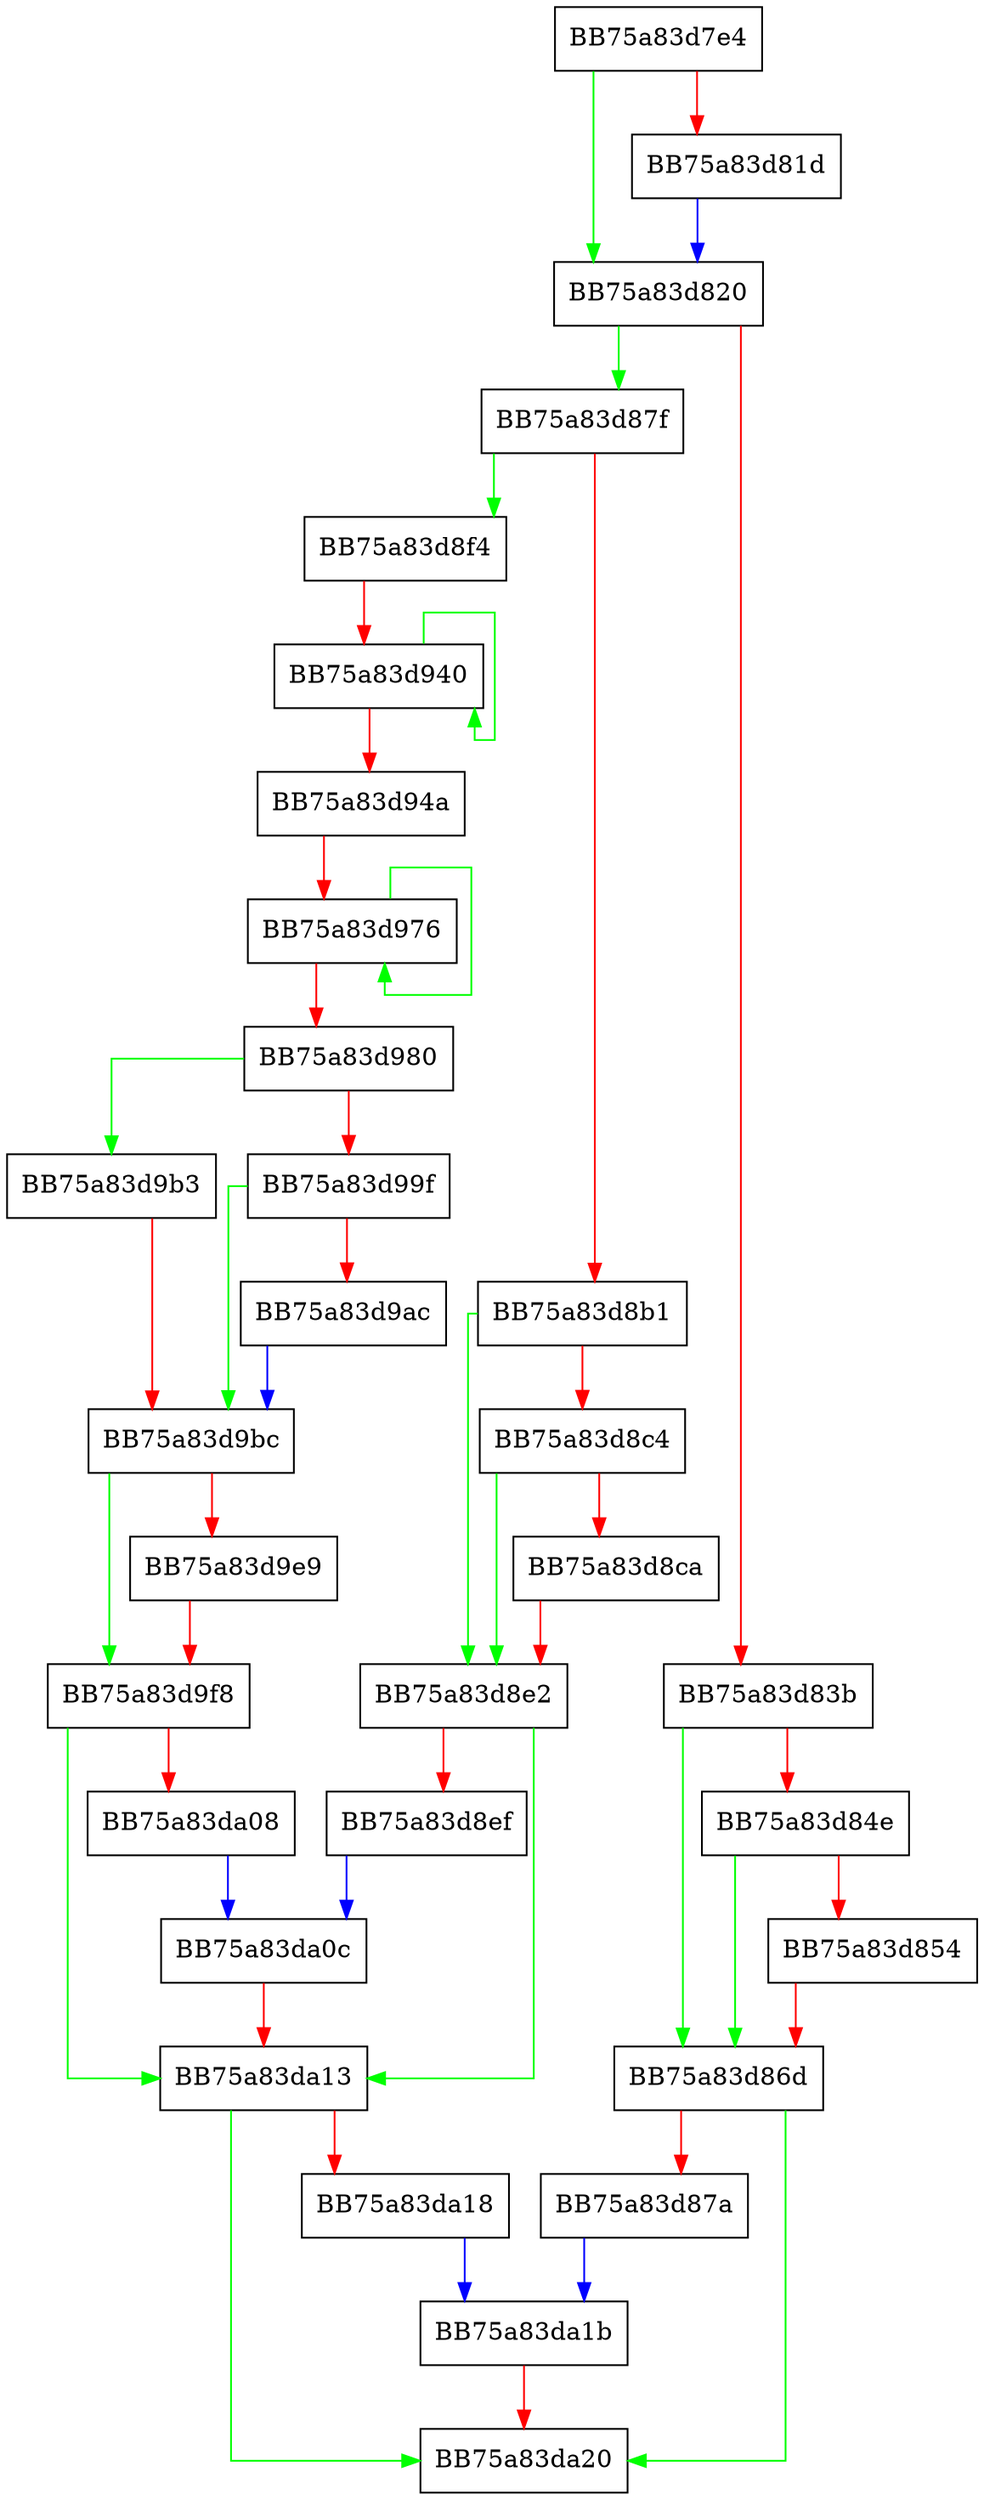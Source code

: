 digraph LogDebugInfo {
  node [shape="box"];
  graph [splines=ortho];
  BB75a83d7e4 -> BB75a83d820 [color="green"];
  BB75a83d7e4 -> BB75a83d81d [color="red"];
  BB75a83d81d -> BB75a83d820 [color="blue"];
  BB75a83d820 -> BB75a83d87f [color="green"];
  BB75a83d820 -> BB75a83d83b [color="red"];
  BB75a83d83b -> BB75a83d86d [color="green"];
  BB75a83d83b -> BB75a83d84e [color="red"];
  BB75a83d84e -> BB75a83d86d [color="green"];
  BB75a83d84e -> BB75a83d854 [color="red"];
  BB75a83d854 -> BB75a83d86d [color="red"];
  BB75a83d86d -> BB75a83da20 [color="green"];
  BB75a83d86d -> BB75a83d87a [color="red"];
  BB75a83d87a -> BB75a83da1b [color="blue"];
  BB75a83d87f -> BB75a83d8f4 [color="green"];
  BB75a83d87f -> BB75a83d8b1 [color="red"];
  BB75a83d8b1 -> BB75a83d8e2 [color="green"];
  BB75a83d8b1 -> BB75a83d8c4 [color="red"];
  BB75a83d8c4 -> BB75a83d8e2 [color="green"];
  BB75a83d8c4 -> BB75a83d8ca [color="red"];
  BB75a83d8ca -> BB75a83d8e2 [color="red"];
  BB75a83d8e2 -> BB75a83da13 [color="green"];
  BB75a83d8e2 -> BB75a83d8ef [color="red"];
  BB75a83d8ef -> BB75a83da0c [color="blue"];
  BB75a83d8f4 -> BB75a83d940 [color="red"];
  BB75a83d940 -> BB75a83d940 [color="green"];
  BB75a83d940 -> BB75a83d94a [color="red"];
  BB75a83d94a -> BB75a83d976 [color="red"];
  BB75a83d976 -> BB75a83d976 [color="green"];
  BB75a83d976 -> BB75a83d980 [color="red"];
  BB75a83d980 -> BB75a83d9b3 [color="green"];
  BB75a83d980 -> BB75a83d99f [color="red"];
  BB75a83d99f -> BB75a83d9bc [color="green"];
  BB75a83d99f -> BB75a83d9ac [color="red"];
  BB75a83d9ac -> BB75a83d9bc [color="blue"];
  BB75a83d9b3 -> BB75a83d9bc [color="red"];
  BB75a83d9bc -> BB75a83d9f8 [color="green"];
  BB75a83d9bc -> BB75a83d9e9 [color="red"];
  BB75a83d9e9 -> BB75a83d9f8 [color="red"];
  BB75a83d9f8 -> BB75a83da13 [color="green"];
  BB75a83d9f8 -> BB75a83da08 [color="red"];
  BB75a83da08 -> BB75a83da0c [color="blue"];
  BB75a83da0c -> BB75a83da13 [color="red"];
  BB75a83da13 -> BB75a83da20 [color="green"];
  BB75a83da13 -> BB75a83da18 [color="red"];
  BB75a83da18 -> BB75a83da1b [color="blue"];
  BB75a83da1b -> BB75a83da20 [color="red"];
}